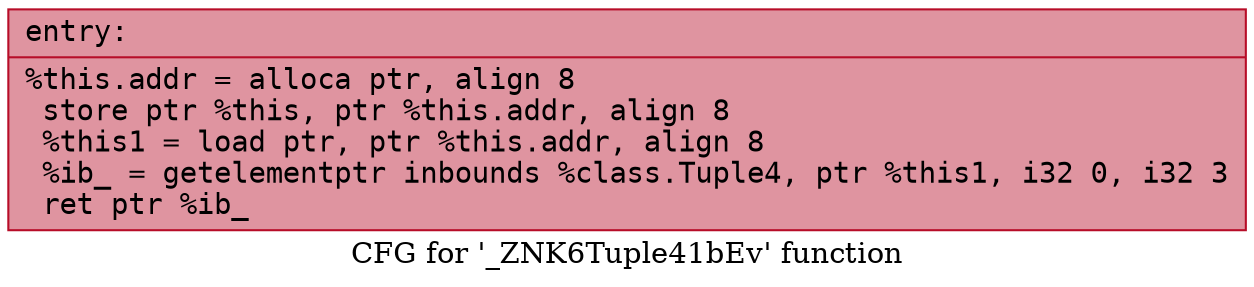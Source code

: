 digraph "CFG for '_ZNK6Tuple41bEv' function" {
	label="CFG for '_ZNK6Tuple41bEv' function";

	Node0x55c60637c360 [shape=record,color="#b70d28ff", style=filled, fillcolor="#b70d2870" fontname="Courier",label="{entry:\l|  %this.addr = alloca ptr, align 8\l  store ptr %this, ptr %this.addr, align 8\l  %this1 = load ptr, ptr %this.addr, align 8\l  %ib_ = getelementptr inbounds %class.Tuple4, ptr %this1, i32 0, i32 3\l  ret ptr %ib_\l}"];
}
